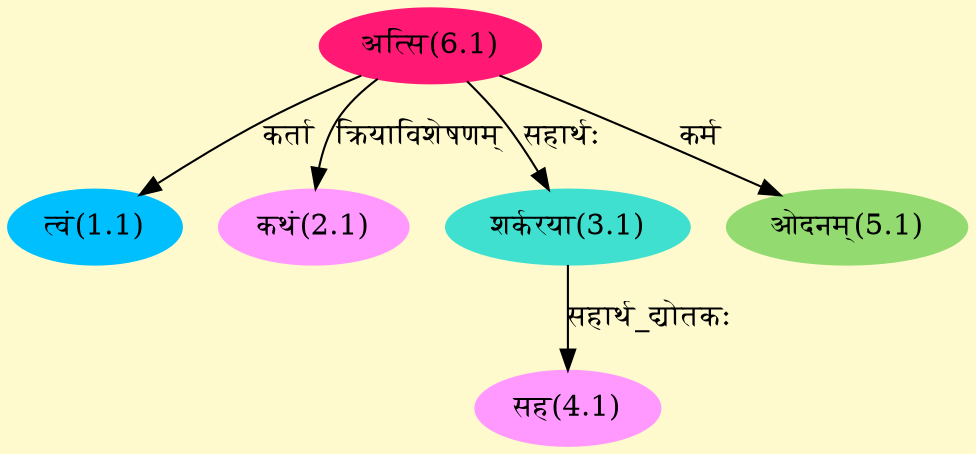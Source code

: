 digraph G{
rankdir=BT;
 compound=true;
 bgcolor="lemonchiffon1";
Node1_1 [style=filled, color="#00BFFF" label = "त्वं(1.1)"]
Node6_1 [style=filled, color="#FF1975" label = "अत्सि(6.1)"]
Node2_1 [style=filled, color="#FF99FF" label = "कथं(2.1)"]
Node3_1 [style=filled, color="#40E0D0" label = "शर्करया(3.1)"]
Node4_1 [style=filled, color="#FF99FF" label = "सह(4.1)"]
Node5_1 [style=filled, color="#93DB70" label = "ओदनम्(5.1)"]
/* Start of Relations section */

Node1_1 -> Node6_1 [  label="कर्ता"  dir="back" ]
Node2_1 -> Node6_1 [  label="क्रियाविशेषणम्"  dir="back" ]
Node3_1 -> Node6_1 [  label="सहार्थः"  dir="back" ]
Node4_1 -> Node3_1 [  label="सहार्थ_द्योतकः"  dir="back" ]
Node5_1 -> Node6_1 [  label="कर्म"  dir="back" ]
}
